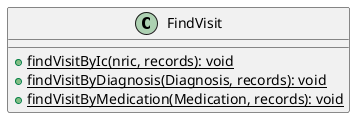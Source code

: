 @startuml
'https://plantuml.com/class-diagram

class FindVisit {
  +{static} findVisitByIc(nric, records): void
  +{static} findVisitByDiagnosis(Diagnosis, records): void
  +{static} findVisitByMedication(Medication, records): void
}

@enduml